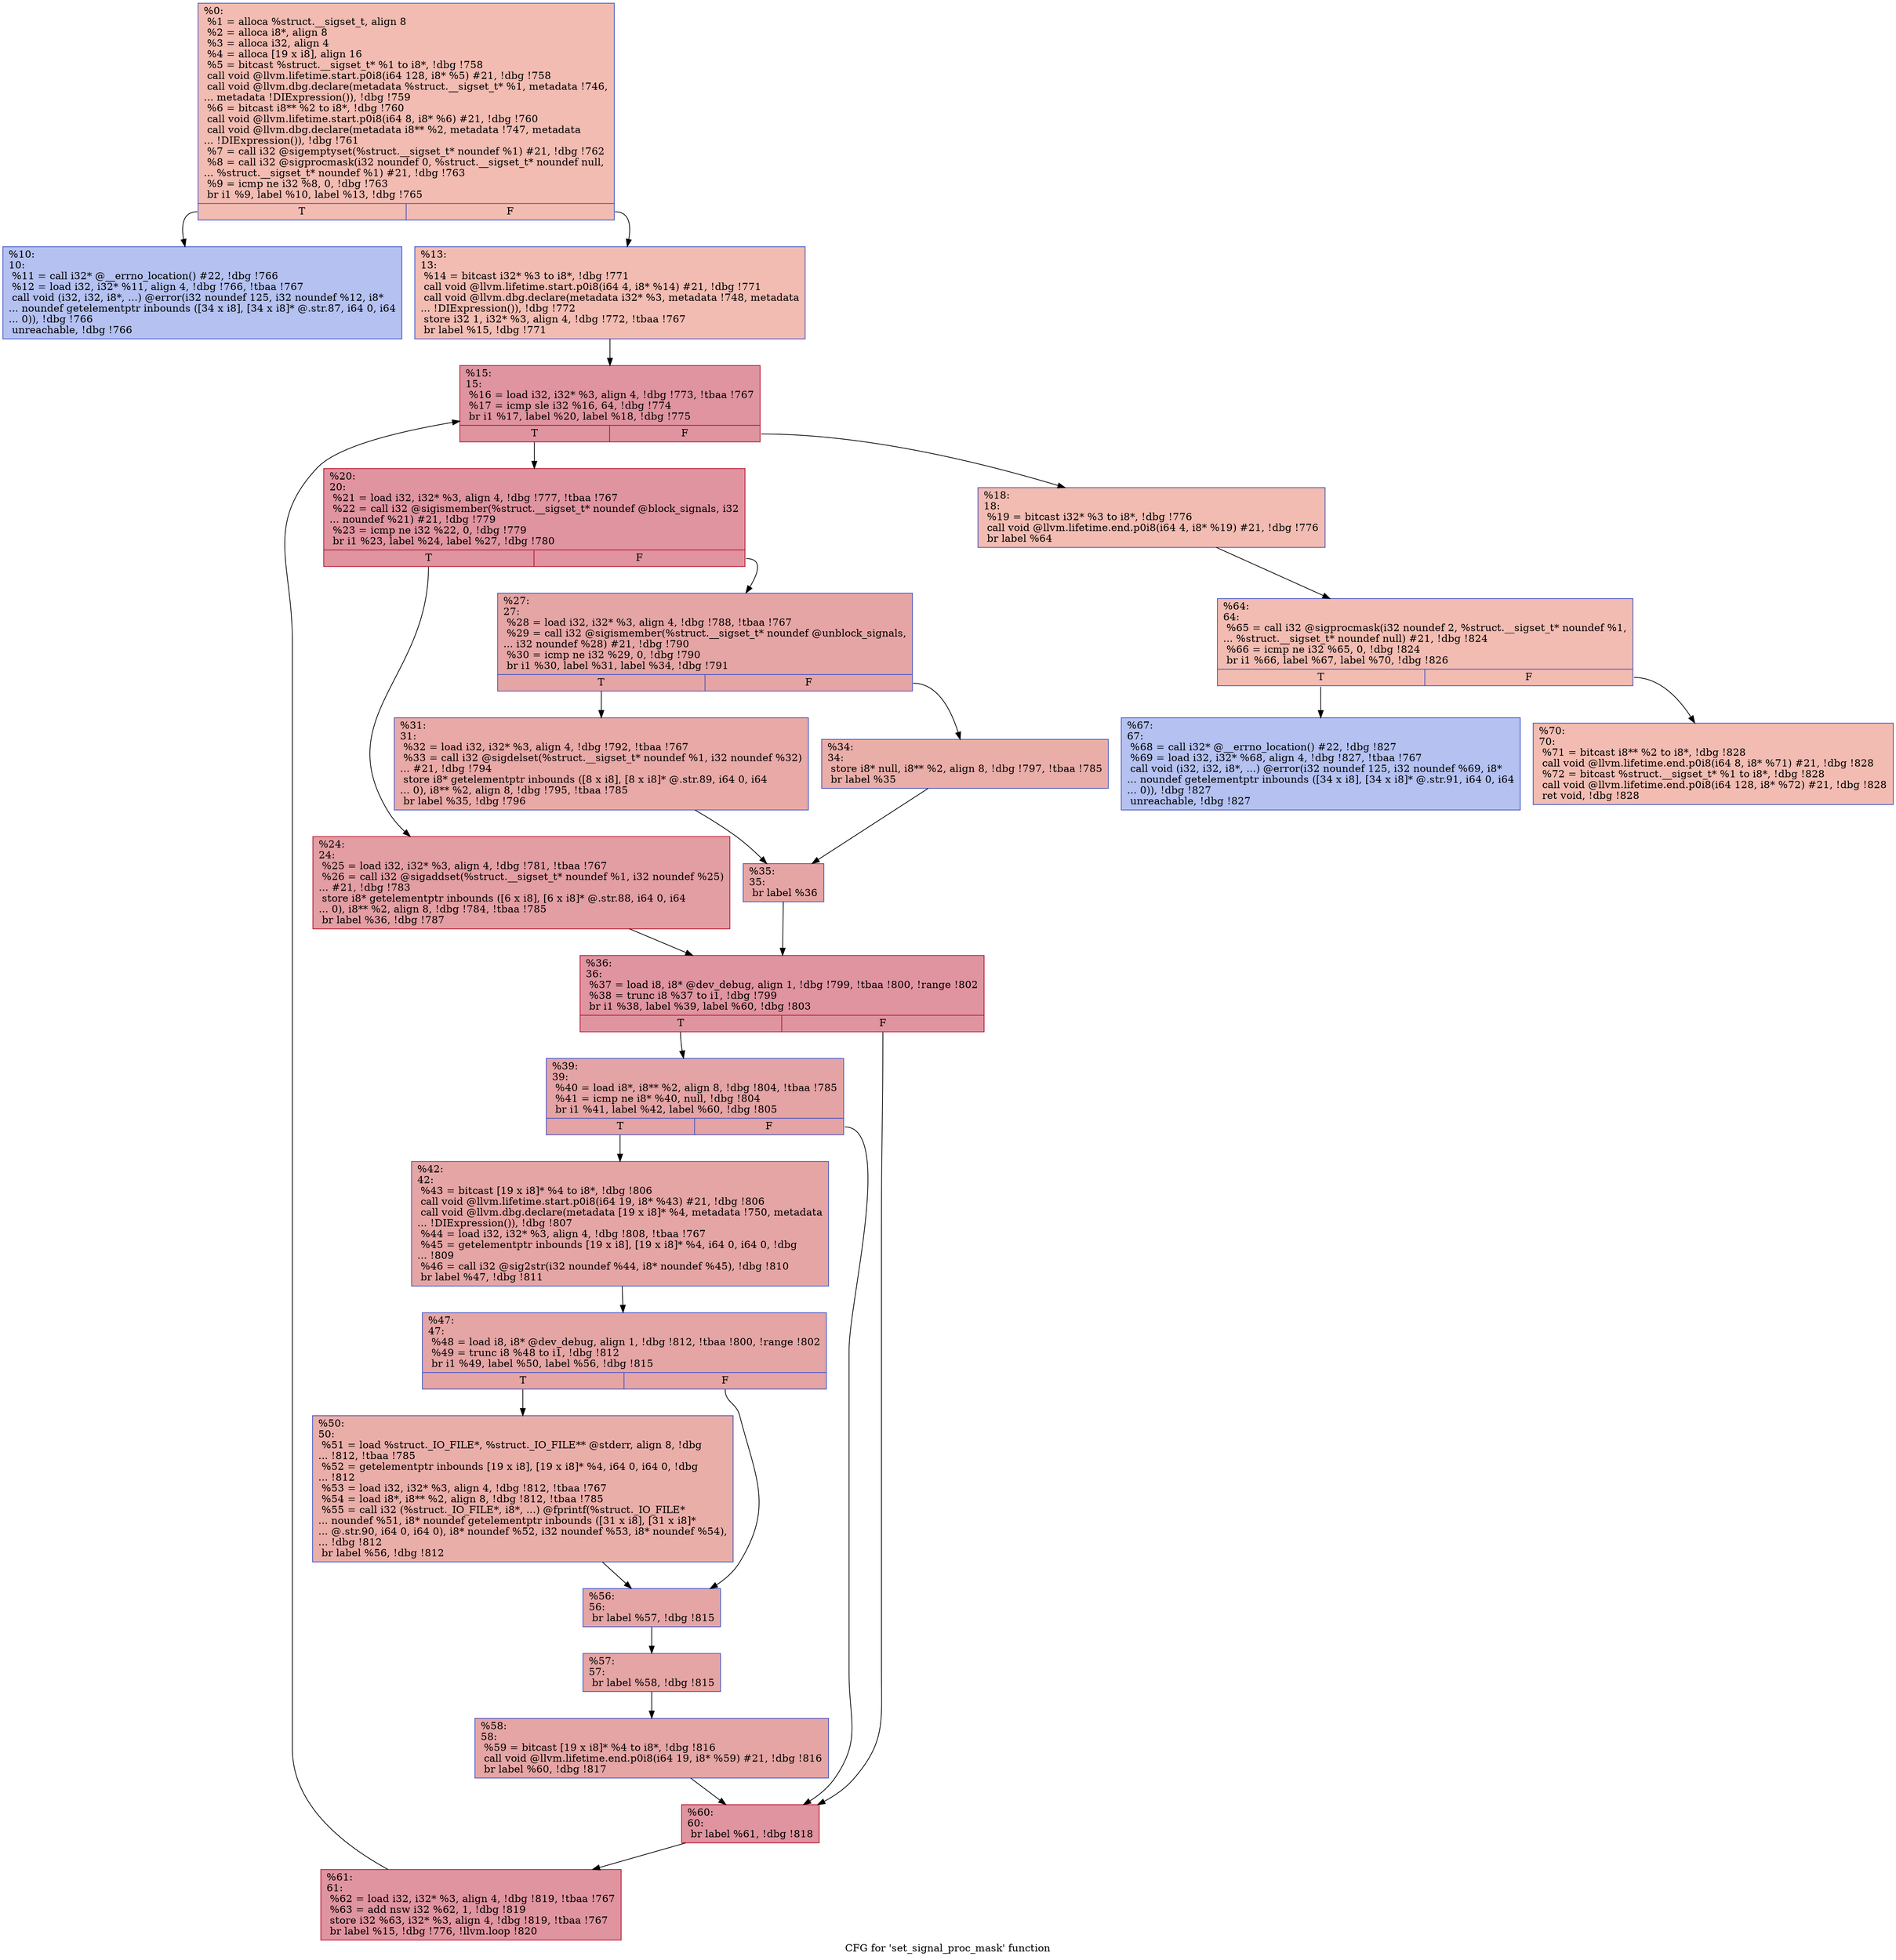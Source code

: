 digraph "CFG for 'set_signal_proc_mask' function" {
	label="CFG for 'set_signal_proc_mask' function";

	Node0x915610 [shape=record,color="#3d50c3ff", style=filled, fillcolor="#e1675170",label="{%0:\l  %1 = alloca %struct.__sigset_t, align 8\l  %2 = alloca i8*, align 8\l  %3 = alloca i32, align 4\l  %4 = alloca [19 x i8], align 16\l  %5 = bitcast %struct.__sigset_t* %1 to i8*, !dbg !758\l  call void @llvm.lifetime.start.p0i8(i64 128, i8* %5) #21, !dbg !758\l  call void @llvm.dbg.declare(metadata %struct.__sigset_t* %1, metadata !746,\l... metadata !DIExpression()), !dbg !759\l  %6 = bitcast i8** %2 to i8*, !dbg !760\l  call void @llvm.lifetime.start.p0i8(i64 8, i8* %6) #21, !dbg !760\l  call void @llvm.dbg.declare(metadata i8** %2, metadata !747, metadata\l... !DIExpression()), !dbg !761\l  %7 = call i32 @sigemptyset(%struct.__sigset_t* noundef %1) #21, !dbg !762\l  %8 = call i32 @sigprocmask(i32 noundef 0, %struct.__sigset_t* noundef null,\l... %struct.__sigset_t* noundef %1) #21, !dbg !763\l  %9 = icmp ne i32 %8, 0, !dbg !763\l  br i1 %9, label %10, label %13, !dbg !765\l|{<s0>T|<s1>F}}"];
	Node0x915610:s0 -> Node0x9158b0;
	Node0x915610:s1 -> Node0x915900;
	Node0x9158b0 [shape=record,color="#3d50c3ff", style=filled, fillcolor="#5572df70",label="{%10:\l10:                                               \l  %11 = call i32* @__errno_location() #22, !dbg !766\l  %12 = load i32, i32* %11, align 4, !dbg !766, !tbaa !767\l  call void (i32, i32, i8*, ...) @error(i32 noundef 125, i32 noundef %12, i8*\l... noundef getelementptr inbounds ([34 x i8], [34 x i8]* @.str.87, i64 0, i64\l... 0)), !dbg !766\l  unreachable, !dbg !766\l}"];
	Node0x915900 [shape=record,color="#3d50c3ff", style=filled, fillcolor="#e1675170",label="{%13:\l13:                                               \l  %14 = bitcast i32* %3 to i8*, !dbg !771\l  call void @llvm.lifetime.start.p0i8(i64 4, i8* %14) #21, !dbg !771\l  call void @llvm.dbg.declare(metadata i32* %3, metadata !748, metadata\l... !DIExpression()), !dbg !772\l  store i32 1, i32* %3, align 4, !dbg !772, !tbaa !767\l  br label %15, !dbg !771\l}"];
	Node0x915900 -> Node0x915950;
	Node0x915950 [shape=record,color="#b70d28ff", style=filled, fillcolor="#b70d2870",label="{%15:\l15:                                               \l  %16 = load i32, i32* %3, align 4, !dbg !773, !tbaa !767\l  %17 = icmp sle i32 %16, 64, !dbg !774\l  br i1 %17, label %20, label %18, !dbg !775\l|{<s0>T|<s1>F}}"];
	Node0x915950:s0 -> Node0x9159f0;
	Node0x915950:s1 -> Node0x9159a0;
	Node0x9159a0 [shape=record,color="#3d50c3ff", style=filled, fillcolor="#e1675170",label="{%18:\l18:                                               \l  %19 = bitcast i32* %3 to i8*, !dbg !776\l  call void @llvm.lifetime.end.p0i8(i64 4, i8* %19) #21, !dbg !776\l  br label %64\l}"];
	Node0x9159a0 -> Node0x915ef0;
	Node0x9159f0 [shape=record,color="#b70d28ff", style=filled, fillcolor="#b70d2870",label="{%20:\l20:                                               \l  %21 = load i32, i32* %3, align 4, !dbg !777, !tbaa !767\l  %22 = call i32 @sigismember(%struct.__sigset_t* noundef @block_signals, i32\l... noundef %21) #21, !dbg !779\l  %23 = icmp ne i32 %22, 0, !dbg !779\l  br i1 %23, label %24, label %27, !dbg !780\l|{<s0>T|<s1>F}}"];
	Node0x9159f0:s0 -> Node0x915a40;
	Node0x9159f0:s1 -> Node0x915a90;
	Node0x915a40 [shape=record,color="#b70d28ff", style=filled, fillcolor="#be242e70",label="{%24:\l24:                                               \l  %25 = load i32, i32* %3, align 4, !dbg !781, !tbaa !767\l  %26 = call i32 @sigaddset(%struct.__sigset_t* noundef %1, i32 noundef %25)\l... #21, !dbg !783\l  store i8* getelementptr inbounds ([6 x i8], [6 x i8]* @.str.88, i64 0, i64\l... 0), i8** %2, align 8, !dbg !784, !tbaa !785\l  br label %36, !dbg !787\l}"];
	Node0x915a40 -> Node0x915bd0;
	Node0x915a90 [shape=record,color="#3d50c3ff", style=filled, fillcolor="#c5333470",label="{%27:\l27:                                               \l  %28 = load i32, i32* %3, align 4, !dbg !788, !tbaa !767\l  %29 = call i32 @sigismember(%struct.__sigset_t* noundef @unblock_signals,\l... i32 noundef %28) #21, !dbg !790\l  %30 = icmp ne i32 %29, 0, !dbg !790\l  br i1 %30, label %31, label %34, !dbg !791\l|{<s0>T|<s1>F}}"];
	Node0x915a90:s0 -> Node0x915ae0;
	Node0x915a90:s1 -> Node0x915b30;
	Node0x915ae0 [shape=record,color="#3d50c3ff", style=filled, fillcolor="#ca3b3770",label="{%31:\l31:                                               \l  %32 = load i32, i32* %3, align 4, !dbg !792, !tbaa !767\l  %33 = call i32 @sigdelset(%struct.__sigset_t* noundef %1, i32 noundef %32)\l... #21, !dbg !794\l  store i8* getelementptr inbounds ([8 x i8], [8 x i8]* @.str.89, i64 0, i64\l... 0), i8** %2, align 8, !dbg !795, !tbaa !785\l  br label %35, !dbg !796\l}"];
	Node0x915ae0 -> Node0x915b80;
	Node0x915b30 [shape=record,color="#3d50c3ff", style=filled, fillcolor="#d0473d70",label="{%34:\l34:                                               \l  store i8* null, i8** %2, align 8, !dbg !797, !tbaa !785\l  br label %35\l}"];
	Node0x915b30 -> Node0x915b80;
	Node0x915b80 [shape=record,color="#3d50c3ff", style=filled, fillcolor="#c5333470",label="{%35:\l35:                                               \l  br label %36\l}"];
	Node0x915b80 -> Node0x915bd0;
	Node0x915bd0 [shape=record,color="#b70d28ff", style=filled, fillcolor="#b70d2870",label="{%36:\l36:                                               \l  %37 = load i8, i8* @dev_debug, align 1, !dbg !799, !tbaa !800, !range !802\l  %38 = trunc i8 %37 to i1, !dbg !799\l  br i1 %38, label %39, label %60, !dbg !803\l|{<s0>T|<s1>F}}"];
	Node0x915bd0:s0 -> Node0x915c20;
	Node0x915bd0:s1 -> Node0x915e50;
	Node0x915c20 [shape=record,color="#3d50c3ff", style=filled, fillcolor="#c32e3170",label="{%39:\l39:                                               \l  %40 = load i8*, i8** %2, align 8, !dbg !804, !tbaa !785\l  %41 = icmp ne i8* %40, null, !dbg !804\l  br i1 %41, label %42, label %60, !dbg !805\l|{<s0>T|<s1>F}}"];
	Node0x915c20:s0 -> Node0x915c70;
	Node0x915c20:s1 -> Node0x915e50;
	Node0x915c70 [shape=record,color="#3d50c3ff", style=filled, fillcolor="#c5333470",label="{%42:\l42:                                               \l  %43 = bitcast [19 x i8]* %4 to i8*, !dbg !806\l  call void @llvm.lifetime.start.p0i8(i64 19, i8* %43) #21, !dbg !806\l  call void @llvm.dbg.declare(metadata [19 x i8]* %4, metadata !750, metadata\l... !DIExpression()), !dbg !807\l  %44 = load i32, i32* %3, align 4, !dbg !808, !tbaa !767\l  %45 = getelementptr inbounds [19 x i8], [19 x i8]* %4, i64 0, i64 0, !dbg\l... !809\l  %46 = call i32 @sig2str(i32 noundef %44, i8* noundef %45), !dbg !810\l  br label %47, !dbg !811\l}"];
	Node0x915c70 -> Node0x915cc0;
	Node0x915cc0 [shape=record,color="#3d50c3ff", style=filled, fillcolor="#c5333470",label="{%47:\l47:                                               \l  %48 = load i8, i8* @dev_debug, align 1, !dbg !812, !tbaa !800, !range !802\l  %49 = trunc i8 %48 to i1, !dbg !812\l  br i1 %49, label %50, label %56, !dbg !815\l|{<s0>T|<s1>F}}"];
	Node0x915cc0:s0 -> Node0x915d10;
	Node0x915cc0:s1 -> Node0x915d60;
	Node0x915d10 [shape=record,color="#3d50c3ff", style=filled, fillcolor="#d0473d70",label="{%50:\l50:                                               \l  %51 = load %struct._IO_FILE*, %struct._IO_FILE** @stderr, align 8, !dbg\l... !812, !tbaa !785\l  %52 = getelementptr inbounds [19 x i8], [19 x i8]* %4, i64 0, i64 0, !dbg\l... !812\l  %53 = load i32, i32* %3, align 4, !dbg !812, !tbaa !767\l  %54 = load i8*, i8** %2, align 8, !dbg !812, !tbaa !785\l  %55 = call i32 (%struct._IO_FILE*, i8*, ...) @fprintf(%struct._IO_FILE*\l... noundef %51, i8* noundef getelementptr inbounds ([31 x i8], [31 x i8]*\l... @.str.90, i64 0, i64 0), i8* noundef %52, i32 noundef %53, i8* noundef %54),\l... !dbg !812\l  br label %56, !dbg !812\l}"];
	Node0x915d10 -> Node0x915d60;
	Node0x915d60 [shape=record,color="#3d50c3ff", style=filled, fillcolor="#c5333470",label="{%56:\l56:                                               \l  br label %57, !dbg !815\l}"];
	Node0x915d60 -> Node0x915db0;
	Node0x915db0 [shape=record,color="#3d50c3ff", style=filled, fillcolor="#c5333470",label="{%57:\l57:                                               \l  br label %58, !dbg !815\l}"];
	Node0x915db0 -> Node0x915e00;
	Node0x915e00 [shape=record,color="#3d50c3ff", style=filled, fillcolor="#c5333470",label="{%58:\l58:                                               \l  %59 = bitcast [19 x i8]* %4 to i8*, !dbg !816\l  call void @llvm.lifetime.end.p0i8(i64 19, i8* %59) #21, !dbg !816\l  br label %60, !dbg !817\l}"];
	Node0x915e00 -> Node0x915e50;
	Node0x915e50 [shape=record,color="#b70d28ff", style=filled, fillcolor="#b70d2870",label="{%60:\l60:                                               \l  br label %61, !dbg !818\l}"];
	Node0x915e50 -> Node0x915ea0;
	Node0x915ea0 [shape=record,color="#b70d28ff", style=filled, fillcolor="#b70d2870",label="{%61:\l61:                                               \l  %62 = load i32, i32* %3, align 4, !dbg !819, !tbaa !767\l  %63 = add nsw i32 %62, 1, !dbg !819\l  store i32 %63, i32* %3, align 4, !dbg !819, !tbaa !767\l  br label %15, !dbg !776, !llvm.loop !820\l}"];
	Node0x915ea0 -> Node0x915950;
	Node0x915ef0 [shape=record,color="#3d50c3ff", style=filled, fillcolor="#e1675170",label="{%64:\l64:                                               \l  %65 = call i32 @sigprocmask(i32 noundef 2, %struct.__sigset_t* noundef %1,\l... %struct.__sigset_t* noundef null) #21, !dbg !824\l  %66 = icmp ne i32 %65, 0, !dbg !824\l  br i1 %66, label %67, label %70, !dbg !826\l|{<s0>T|<s1>F}}"];
	Node0x915ef0:s0 -> Node0x915f40;
	Node0x915ef0:s1 -> Node0x915f90;
	Node0x915f40 [shape=record,color="#3d50c3ff", style=filled, fillcolor="#5572df70",label="{%67:\l67:                                               \l  %68 = call i32* @__errno_location() #22, !dbg !827\l  %69 = load i32, i32* %68, align 4, !dbg !827, !tbaa !767\l  call void (i32, i32, i8*, ...) @error(i32 noundef 125, i32 noundef %69, i8*\l... noundef getelementptr inbounds ([34 x i8], [34 x i8]* @.str.91, i64 0, i64\l... 0)), !dbg !827\l  unreachable, !dbg !827\l}"];
	Node0x915f90 [shape=record,color="#3d50c3ff", style=filled, fillcolor="#e1675170",label="{%70:\l70:                                               \l  %71 = bitcast i8** %2 to i8*, !dbg !828\l  call void @llvm.lifetime.end.p0i8(i64 8, i8* %71) #21, !dbg !828\l  %72 = bitcast %struct.__sigset_t* %1 to i8*, !dbg !828\l  call void @llvm.lifetime.end.p0i8(i64 128, i8* %72) #21, !dbg !828\l  ret void, !dbg !828\l}"];
}
